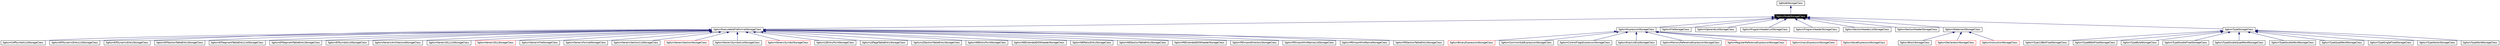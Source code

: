digraph G
{
  edge [fontname="Helvetica",fontsize=10,labelfontname="Helvetica",labelfontsize=10];
  node [fontname="Helvetica",fontsize=10,shape=record];
  Node1 [label="SgAsmNodeStorageClass",height=0.2,width=0.4,color="white", fillcolor="black", style="filled" fontcolor="white"];
  Node2 -> Node1 [dir=back,color="midnightblue",fontsize=10,style="solid",fontname="Helvetica"];
  Node2 [label="SgNodeStorageClass",height=0.2,width=0.4,color="black",URL="$classSgNodeStorageClass.html"];
  Node1 -> Node3 [dir=back,color="midnightblue",fontsize=10,style="solid",fontname="Helvetica"];
  Node3 [label="SgAsmExecutableFileFormatStorageClass",height=0.2,width=0.4,color="black",URL="$classSgAsmExecutableFileFormatStorageClass.html"];
  Node3 -> Node4 [dir=back,color="midnightblue",fontsize=10,style="solid",fontname="Helvetica"];
  Node4 [label="SgAsmCoffSymbolListStorageClass",height=0.2,width=0.4,color="black",URL="$classSgAsmCoffSymbolListStorageClass.html"];
  Node3 -> Node5 [dir=back,color="midnightblue",fontsize=10,style="solid",fontname="Helvetica"];
  Node5 [label="SgAsmElfDynamicEntryListStorageClass",height=0.2,width=0.4,color="black",URL="$classSgAsmElfDynamicEntryListStorageClass.html"];
  Node3 -> Node6 [dir=back,color="midnightblue",fontsize=10,style="solid",fontname="Helvetica"];
  Node6 [label="SgAsmElfDynamicEntryStorageClass",height=0.2,width=0.4,color="black",URL="$classSgAsmElfDynamicEntryStorageClass.html"];
  Node3 -> Node7 [dir=back,color="midnightblue",fontsize=10,style="solid",fontname="Helvetica"];
  Node7 [label="SgAsmElfSectionTableEntryStorageClass",height=0.2,width=0.4,color="black",URL="$classSgAsmElfSectionTableEntryStorageClass.html"];
  Node3 -> Node8 [dir=back,color="midnightblue",fontsize=10,style="solid",fontname="Helvetica"];
  Node8 [label="SgAsmElfSegmentTableEntryListStorageClass",height=0.2,width=0.4,color="black",URL="$classSgAsmElfSegmentTableEntryListStorageClass.html"];
  Node3 -> Node9 [dir=back,color="midnightblue",fontsize=10,style="solid",fontname="Helvetica"];
  Node9 [label="SgAsmElfSegmentTableEntryStorageClass",height=0.2,width=0.4,color="black",URL="$classSgAsmElfSegmentTableEntryStorageClass.html"];
  Node3 -> Node10 [dir=back,color="midnightblue",fontsize=10,style="solid",fontname="Helvetica"];
  Node10 [label="SgAsmElfSymbolListStorageClass",height=0.2,width=0.4,color="black",URL="$classSgAsmElfSymbolListStorageClass.html"];
  Node3 -> Node11 [dir=back,color="midnightblue",fontsize=10,style="solid",fontname="Helvetica"];
  Node11 [label="SgAsmGenericArchitectureStorageClass",height=0.2,width=0.4,color="black",URL="$classSgAsmGenericArchitectureStorageClass.html"];
  Node3 -> Node12 [dir=back,color="midnightblue",fontsize=10,style="solid",fontname="Helvetica"];
  Node12 [label="SgAsmGenericDLLListStorageClass",height=0.2,width=0.4,color="black",URL="$classSgAsmGenericDLLListStorageClass.html"];
  Node3 -> Node13 [dir=back,color="midnightblue",fontsize=10,style="solid",fontname="Helvetica"];
  Node13 [label="SgAsmGenericDLLStorageClass",height=0.2,width=0.4,color="red",URL="$classSgAsmGenericDLLStorageClass.html"];
  Node3 -> Node14 [dir=back,color="midnightblue",fontsize=10,style="solid",fontname="Helvetica"];
  Node14 [label="SgAsmGenericFileStorageClass",height=0.2,width=0.4,color="black",URL="$classSgAsmGenericFileStorageClass.html"];
  Node3 -> Node15 [dir=back,color="midnightblue",fontsize=10,style="solid",fontname="Helvetica"];
  Node15 [label="SgAsmGenericFormatStorageClass",height=0.2,width=0.4,color="black",URL="$classSgAsmGenericFormatStorageClass.html"];
  Node3 -> Node16 [dir=back,color="midnightblue",fontsize=10,style="solid",fontname="Helvetica"];
  Node16 [label="SgAsmGenericSectionListStorageClass",height=0.2,width=0.4,color="black",URL="$classSgAsmGenericSectionListStorageClass.html"];
  Node3 -> Node17 [dir=back,color="midnightblue",fontsize=10,style="solid",fontname="Helvetica"];
  Node17 [label="SgAsmGenericSectionStorageClass",height=0.2,width=0.4,color="red",URL="$classSgAsmGenericSectionStorageClass.html"];
  Node3 -> Node18 [dir=back,color="midnightblue",fontsize=10,style="solid",fontname="Helvetica"];
  Node18 [label="SgAsmGenericSymbolListStorageClass",height=0.2,width=0.4,color="black",URL="$classSgAsmGenericSymbolListStorageClass.html"];
  Node3 -> Node19 [dir=back,color="midnightblue",fontsize=10,style="solid",fontname="Helvetica"];
  Node19 [label="SgAsmGenericSymbolStorageClass",height=0.2,width=0.4,color="red",URL="$classSgAsmGenericSymbolStorageClass.html"];
  Node3 -> Node20 [dir=back,color="midnightblue",fontsize=10,style="solid",fontname="Helvetica"];
  Node20 [label="SgAsmLEEntryPointStorageClass",height=0.2,width=0.4,color="black",URL="$classSgAsmLEEntryPointStorageClass.html"];
  Node3 -> Node21 [dir=back,color="midnightblue",fontsize=10,style="solid",fontname="Helvetica"];
  Node21 [label="SgAsmLEPageTableEntryStorageClass",height=0.2,width=0.4,color="black",URL="$classSgAsmLEPageTableEntryStorageClass.html"];
  Node3 -> Node22 [dir=back,color="midnightblue",fontsize=10,style="solid",fontname="Helvetica"];
  Node22 [label="SgAsmLESectionTableEntryStorageClass",height=0.2,width=0.4,color="black",URL="$classSgAsmLESectionTableEntryStorageClass.html"];
  Node3 -> Node23 [dir=back,color="midnightblue",fontsize=10,style="solid",fontname="Helvetica"];
  Node23 [label="SgAsmNEEntryPointStorageClass",height=0.2,width=0.4,color="black",URL="$classSgAsmNEEntryPointStorageClass.html"];
  Node3 -> Node24 [dir=back,color="midnightblue",fontsize=10,style="solid",fontname="Helvetica"];
  Node24 [label="SgAsmNEExtendedDOSHeaderStorageClass",height=0.2,width=0.4,color="black",URL="$classSgAsmNEExtendedDOSHeaderStorageClass.html"];
  Node3 -> Node25 [dir=back,color="midnightblue",fontsize=10,style="solid",fontname="Helvetica"];
  Node25 [label="SgAsmNERelocEntryStorageClass",height=0.2,width=0.4,color="black",URL="$classSgAsmNERelocEntryStorageClass.html"];
  Node3 -> Node26 [dir=back,color="midnightblue",fontsize=10,style="solid",fontname="Helvetica"];
  Node26 [label="SgAsmNESectionTableEntryStorageClass",height=0.2,width=0.4,color="black",URL="$classSgAsmNESectionTableEntryStorageClass.html"];
  Node3 -> Node27 [dir=back,color="midnightblue",fontsize=10,style="solid",fontname="Helvetica"];
  Node27 [label="SgAsmPEExtendedDOSHeaderStorageClass",height=0.2,width=0.4,color="black",URL="$classSgAsmPEExtendedDOSHeaderStorageClass.html"];
  Node3 -> Node28 [dir=back,color="midnightblue",fontsize=10,style="solid",fontname="Helvetica"];
  Node28 [label="SgAsmPEImportDirectoryStorageClass",height=0.2,width=0.4,color="black",URL="$classSgAsmPEImportDirectoryStorageClass.html"];
  Node3 -> Node29 [dir=back,color="midnightblue",fontsize=10,style="solid",fontname="Helvetica"];
  Node29 [label="SgAsmPEImportHintNameListStorageClass",height=0.2,width=0.4,color="black",URL="$classSgAsmPEImportHintNameListStorageClass.html"];
  Node3 -> Node30 [dir=back,color="midnightblue",fontsize=10,style="solid",fontname="Helvetica"];
  Node30 [label="SgAsmPEImportHintNameStorageClass",height=0.2,width=0.4,color="black",URL="$classSgAsmPEImportHintNameStorageClass.html"];
  Node3 -> Node31 [dir=back,color="midnightblue",fontsize=10,style="solid",fontname="Helvetica"];
  Node31 [label="SgAsmPESectionTableEntryStorageClass",height=0.2,width=0.4,color="black",URL="$classSgAsmPESectionTableEntryStorageClass.html"];
  Node1 -> Node32 [dir=back,color="midnightblue",fontsize=10,style="solid",fontname="Helvetica"];
  Node32 [label="SgAsmExpressionStorageClass",height=0.2,width=0.4,color="black",URL="$classSgAsmExpressionStorageClass.html"];
  Node32 -> Node33 [dir=back,color="midnightblue",fontsize=10,style="solid",fontname="Helvetica"];
  Node33 [label="SgAsmBinaryExpressionStorageClass",height=0.2,width=0.4,color="red",URL="$classSgAsmBinaryExpressionStorageClass.html"];
  Node32 -> Node34 [dir=back,color="midnightblue",fontsize=10,style="solid",fontname="Helvetica"];
  Node34 [label="SgAsmCommonSubExpressionStorageClass",height=0.2,width=0.4,color="black",URL="$classSgAsmCommonSubExpressionStorageClass.html"];
  Node32 -> Node35 [dir=back,color="midnightblue",fontsize=10,style="solid",fontname="Helvetica"];
  Node35 [label="SgAsmControlFlagsExpressionStorageClass",height=0.2,width=0.4,color="black",URL="$classSgAsmControlFlagsExpressionStorageClass.html"];
  Node32 -> Node36 [dir=back,color="midnightblue",fontsize=10,style="solid",fontname="Helvetica"];
  Node36 [label="SgAsmExprListExpStorageClass",height=0.2,width=0.4,color="black",URL="$classSgAsmExprListExpStorageClass.html"];
  Node32 -> Node37 [dir=back,color="midnightblue",fontsize=10,style="solid",fontname="Helvetica"];
  Node37 [label="SgAsmMemoryReferenceExpressionStorageClass",height=0.2,width=0.4,color="black",URL="$classSgAsmMemoryReferenceExpressionStorageClass.html"];
  Node32 -> Node38 [dir=back,color="midnightblue",fontsize=10,style="solid",fontname="Helvetica"];
  Node38 [label="SgAsmRegisterReferenceExpressionStorageClass",height=0.2,width=0.4,color="red",URL="$classSgAsmRegisterReferenceExpressionStorageClass.html"];
  Node32 -> Node39 [dir=back,color="midnightblue",fontsize=10,style="solid",fontname="Helvetica"];
  Node39 [label="SgAsmUnaryExpressionStorageClass",height=0.2,width=0.4,color="red",URL="$classSgAsmUnaryExpressionStorageClass.html"];
  Node32 -> Node40 [dir=back,color="midnightblue",fontsize=10,style="solid",fontname="Helvetica"];
  Node40 [label="SgAsmValueExpressionStorageClass",height=0.2,width=0.4,color="red",URL="$classSgAsmValueExpressionStorageClass.html"];
  Node1 -> Node41 [dir=back,color="midnightblue",fontsize=10,style="solid",fontname="Helvetica"];
  Node41 [label="SgAsmFileStorageClass",height=0.2,width=0.4,color="black",URL="$classSgAsmFileStorageClass.html"];
  Node1 -> Node42 [dir=back,color="midnightblue",fontsize=10,style="solid",fontname="Helvetica"];
  Node42 [label="SgAsmOperandListStorageClass",height=0.2,width=0.4,color="black",URL="$classSgAsmOperandListStorageClass.html"];
  Node1 -> Node43 [dir=back,color="midnightblue",fontsize=10,style="solid",fontname="Helvetica"];
  Node43 [label="SgAsmProgramHeaderListStorageClass",height=0.2,width=0.4,color="black",URL="$classSgAsmProgramHeaderListStorageClass.html"];
  Node1 -> Node44 [dir=back,color="midnightblue",fontsize=10,style="solid",fontname="Helvetica"];
  Node44 [label="SgAsmProgramHeaderStorageClass",height=0.2,width=0.4,color="black",URL="$classSgAsmProgramHeaderStorageClass.html"];
  Node1 -> Node45 [dir=back,color="midnightblue",fontsize=10,style="solid",fontname="Helvetica"];
  Node45 [label="SgAsmSectionHeaderListStorageClass",height=0.2,width=0.4,color="black",URL="$classSgAsmSectionHeaderListStorageClass.html"];
  Node1 -> Node46 [dir=back,color="midnightblue",fontsize=10,style="solid",fontname="Helvetica"];
  Node46 [label="SgAsmSectionHeaderStorageClass",height=0.2,width=0.4,color="black",URL="$classSgAsmSectionHeaderStorageClass.html"];
  Node1 -> Node47 [dir=back,color="midnightblue",fontsize=10,style="solid",fontname="Helvetica"];
  Node47 [label="SgAsmStatementStorageClass",height=0.2,width=0.4,color="black",URL="$classSgAsmStatementStorageClass.html"];
  Node47 -> Node48 [dir=back,color="midnightblue",fontsize=10,style="solid",fontname="Helvetica"];
  Node48 [label="SgAsmBlockStorageClass",height=0.2,width=0.4,color="black",URL="$classSgAsmBlockStorageClass.html"];
  Node47 -> Node49 [dir=back,color="midnightblue",fontsize=10,style="solid",fontname="Helvetica"];
  Node49 [label="SgAsmDeclarationStorageClass",height=0.2,width=0.4,color="red",URL="$classSgAsmDeclarationStorageClass.html"];
  Node47 -> Node50 [dir=back,color="midnightblue",fontsize=10,style="solid",fontname="Helvetica"];
  Node50 [label="SgAsmInstructionStorageClass",height=0.2,width=0.4,color="red",URL="$classSgAsmInstructionStorageClass.html"];
  Node1 -> Node51 [dir=back,color="midnightblue",fontsize=10,style="solid",fontname="Helvetica"];
  Node51 [label="SgAsmTypeStorageClass",height=0.2,width=0.4,color="black",URL="$classSgAsmTypeStorageClass.html"];
  Node51 -> Node52 [dir=back,color="midnightblue",fontsize=10,style="solid",fontname="Helvetica"];
  Node52 [label="SgAsmType128bitFloatStorageClass",height=0.2,width=0.4,color="black",URL="$classSgAsmType128bitFloatStorageClass.html"];
  Node51 -> Node53 [dir=back,color="midnightblue",fontsize=10,style="solid",fontname="Helvetica"];
  Node53 [label="SgAsmType80bitFloatStorageClass",height=0.2,width=0.4,color="black",URL="$classSgAsmType80bitFloatStorageClass.html"];
  Node51 -> Node54 [dir=back,color="midnightblue",fontsize=10,style="solid",fontname="Helvetica"];
  Node54 [label="SgAsmTypeByteStorageClass",height=0.2,width=0.4,color="black",URL="$classSgAsmTypeByteStorageClass.html"];
  Node51 -> Node55 [dir=back,color="midnightblue",fontsize=10,style="solid",fontname="Helvetica"];
  Node55 [label="SgAsmTypeDoubleFloatStorageClass",height=0.2,width=0.4,color="black",URL="$classSgAsmTypeDoubleFloatStorageClass.html"];
  Node51 -> Node56 [dir=back,color="midnightblue",fontsize=10,style="solid",fontname="Helvetica"];
  Node56 [label="SgAsmTypeDoubleQuadWordStorageClass",height=0.2,width=0.4,color="black",URL="$classSgAsmTypeDoubleQuadWordStorageClass.html"];
  Node51 -> Node57 [dir=back,color="midnightblue",fontsize=10,style="solid",fontname="Helvetica"];
  Node57 [label="SgAsmTypeDoubleWordStorageClass",height=0.2,width=0.4,color="black",URL="$classSgAsmTypeDoubleWordStorageClass.html"];
  Node51 -> Node58 [dir=back,color="midnightblue",fontsize=10,style="solid",fontname="Helvetica"];
  Node58 [label="SgAsmTypeQuadWordStorageClass",height=0.2,width=0.4,color="black",URL="$classSgAsmTypeQuadWordStorageClass.html"];
  Node51 -> Node59 [dir=back,color="midnightblue",fontsize=10,style="solid",fontname="Helvetica"];
  Node59 [label="SgAsmTypeSingleFloatStorageClass",height=0.2,width=0.4,color="black",URL="$classSgAsmTypeSingleFloatStorageClass.html"];
  Node51 -> Node60 [dir=back,color="midnightblue",fontsize=10,style="solid",fontname="Helvetica"];
  Node60 [label="SgAsmTypeVectorStorageClass",height=0.2,width=0.4,color="black",URL="$classSgAsmTypeVectorStorageClass.html"];
  Node51 -> Node61 [dir=back,color="midnightblue",fontsize=10,style="solid",fontname="Helvetica"];
  Node61 [label="SgAsmTypeWordStorageClass",height=0.2,width=0.4,color="black",URL="$classSgAsmTypeWordStorageClass.html"];
}
